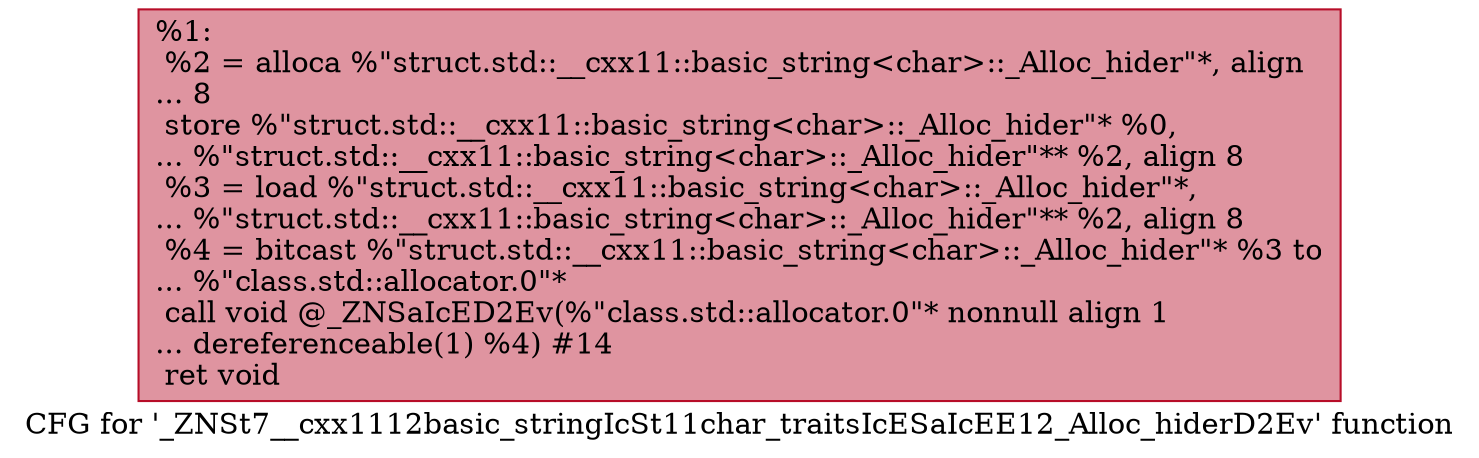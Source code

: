 digraph "CFG for '_ZNSt7__cxx1112basic_stringIcSt11char_traitsIcESaIcEE12_Alloc_hiderD2Ev' function" {
	label="CFG for '_ZNSt7__cxx1112basic_stringIcSt11char_traitsIcESaIcEE12_Alloc_hiderD2Ev' function";

	Node0x55d864f5b190 [shape=record,color="#b70d28ff", style=filled, fillcolor="#b70d2870",label="{%1:\l  %2 = alloca %\"struct.std::__cxx11::basic_string\<char\>::_Alloc_hider\"*, align\l... 8\l  store %\"struct.std::__cxx11::basic_string\<char\>::_Alloc_hider\"* %0,\l... %\"struct.std::__cxx11::basic_string\<char\>::_Alloc_hider\"** %2, align 8\l  %3 = load %\"struct.std::__cxx11::basic_string\<char\>::_Alloc_hider\"*,\l... %\"struct.std::__cxx11::basic_string\<char\>::_Alloc_hider\"** %2, align 8\l  %4 = bitcast %\"struct.std::__cxx11::basic_string\<char\>::_Alloc_hider\"* %3 to\l... %\"class.std::allocator.0\"*\l  call void @_ZNSaIcED2Ev(%\"class.std::allocator.0\"* nonnull align 1\l... dereferenceable(1) %4) #14\l  ret void\l}"];
}
